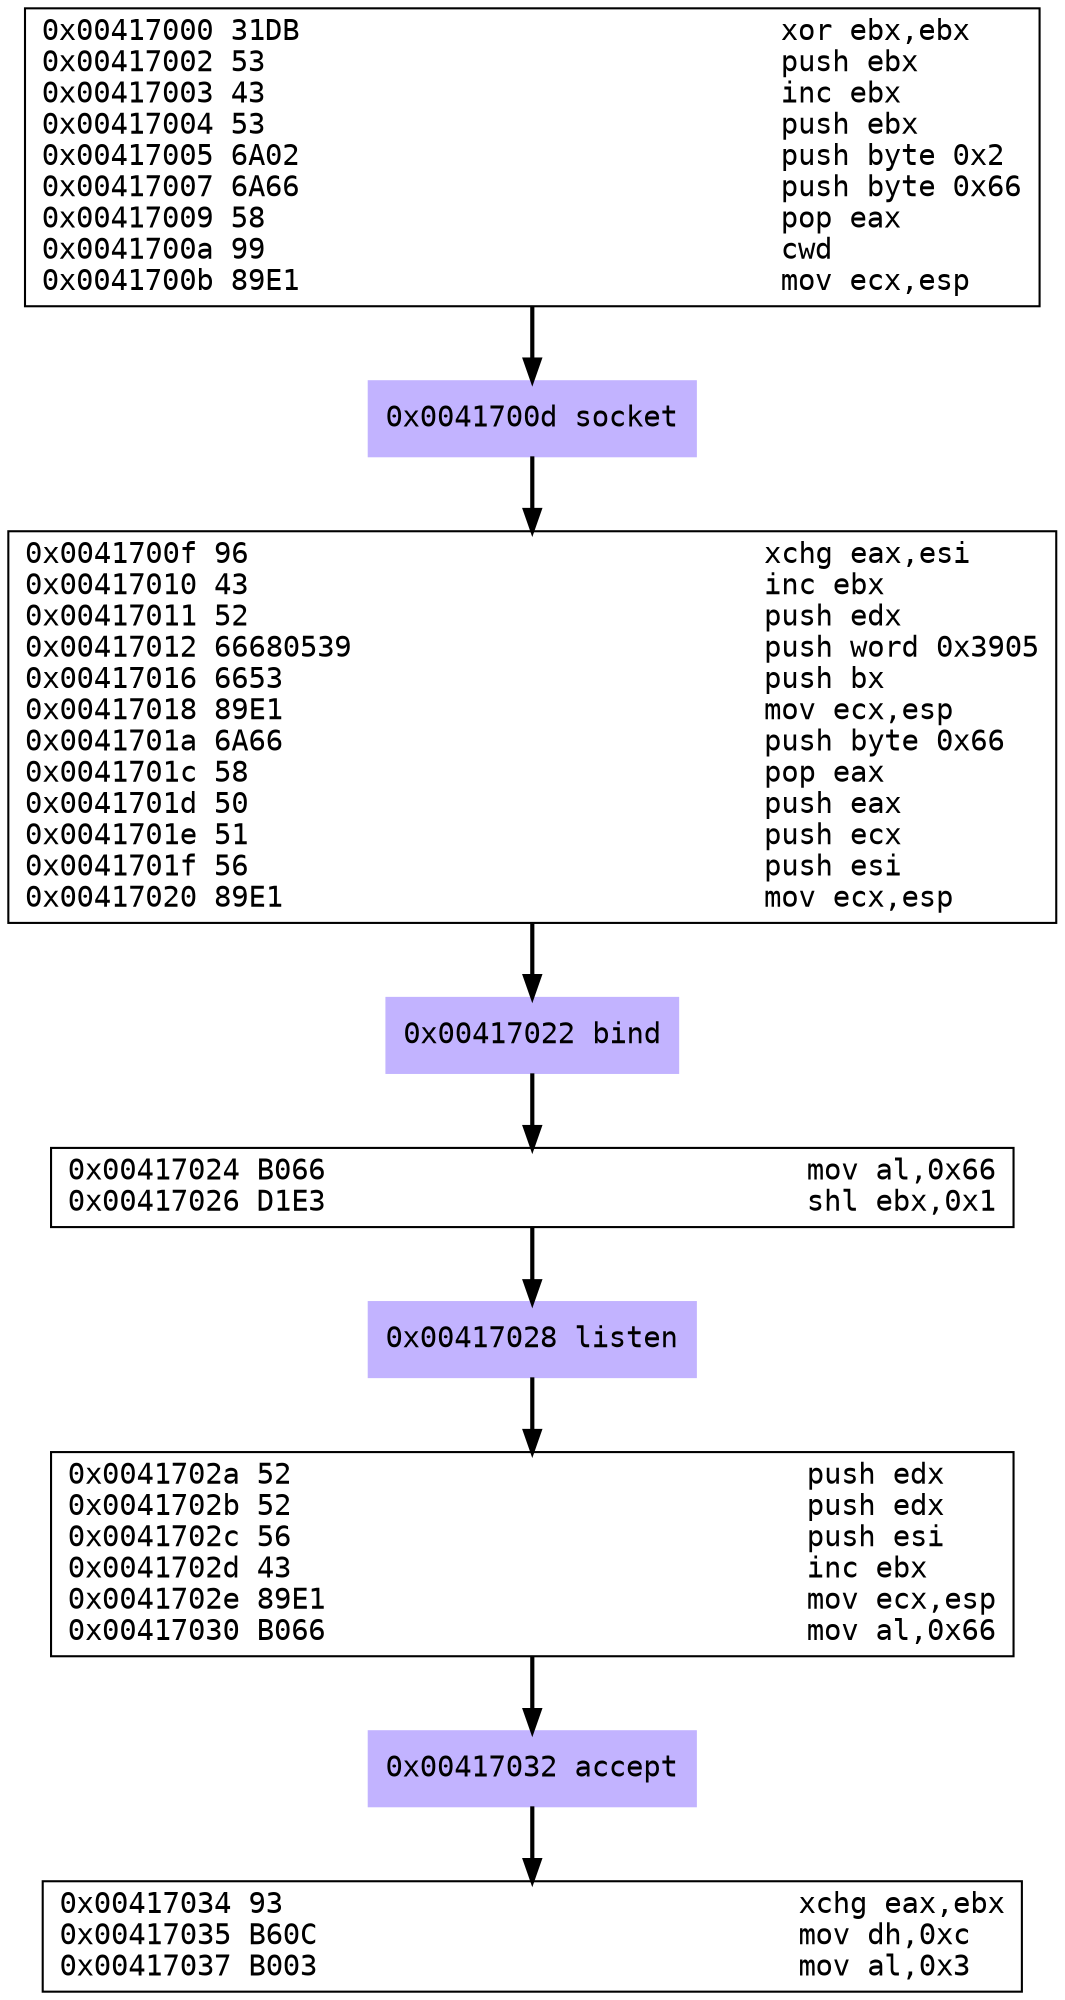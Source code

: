 digraph G {
	//rankdir=LR
	node [fontname=Courier, labeljust=r];
	 "0x9b90d68" [shape=box, label = "0x00417000 31DB                            xor ebx,ebx\l0x00417002 53                              push ebx\l0x00417003 43                              inc ebx\l0x00417004 53                              push ebx\l0x00417005 6A02                            push byte 0x2\l0x00417007 6A66                            push byte 0x66\l0x00417009 58                              pop eax\l0x0041700a 99                              cwd \l0x0041700b 89E1                            mov ecx,esp\l"]
	 "0x9b93348" [shape=box, style=filled, color=".7 .3 1.0", label = "0x0041700d socket\l"]
	 "0x9b93420" [shape=box, label = "0x0041700f 96                              xchg eax,esi\l0x00417010 43                              inc ebx\l0x00417011 52                              push edx\l0x00417012 66680539                        push word 0x3905\l0x00417016 6653                            push bx\l0x00417018 89E1                            mov ecx,esp\l0x0041701a 6A66                            push byte 0x66\l0x0041701c 58                              pop eax\l0x0041701d 50                              push eax\l0x0041701e 51                              push ecx\l0x0041701f 56                              push esi\l0x00417020 89E1                            mov ecx,esp\l"]
	 "0x9b94028" [shape=box, style=filled, color=".7 .3 1.0", label = "0x00417022 bind\l"]
	 "0x9b94100" [shape=box, label = "0x00417024 B066                            mov al,0x66\l0x00417026 D1E3                            shl ebx,0x1\l"]
	 "0x9b94300" [shape=box, style=filled, color=".7 .3 1.0", label = "0x00417028 listen\l"]
	 "0x9b943d8" [shape=box, label = "0x0041702a 52                              push edx\l0x0041702b 52                              push edx\l0x0041702c 56                              push esi\l0x0041702d 43                              inc ebx\l0x0041702e 89E1                            mov ecx,esp\l0x00417030 B066                            mov al,0x66\l"]
	 "0x9b949d8" [shape=box, style=filled, color=".7 .3 1.0", label = "0x00417032 accept\l"]
	 "0x9b94ab0" [shape=box, label = "0x00417034 93                              xchg eax,ebx\l0x00417035 B60C                            mov dh,0xc\l0x00417037 B003                            mov al,0x3\l"]
	 "0x9b90d68" -> "0x9b93348" [style = bold ]
	 "0x9b93348" -> "0x9b93420" [style = bold ]
	 "0x9b93420" -> "0x9b94028" [style = bold ]
	 "0x9b94028" -> "0x9b94100" [style = bold ]
	 "0x9b94100" -> "0x9b94300" [style = bold ]
	 "0x9b94300" -> "0x9b943d8" [style = bold ]
	 "0x9b943d8" -> "0x9b949d8" [style = bold ]
	 "0x9b949d8" -> "0x9b94ab0" [style = bold ]
}